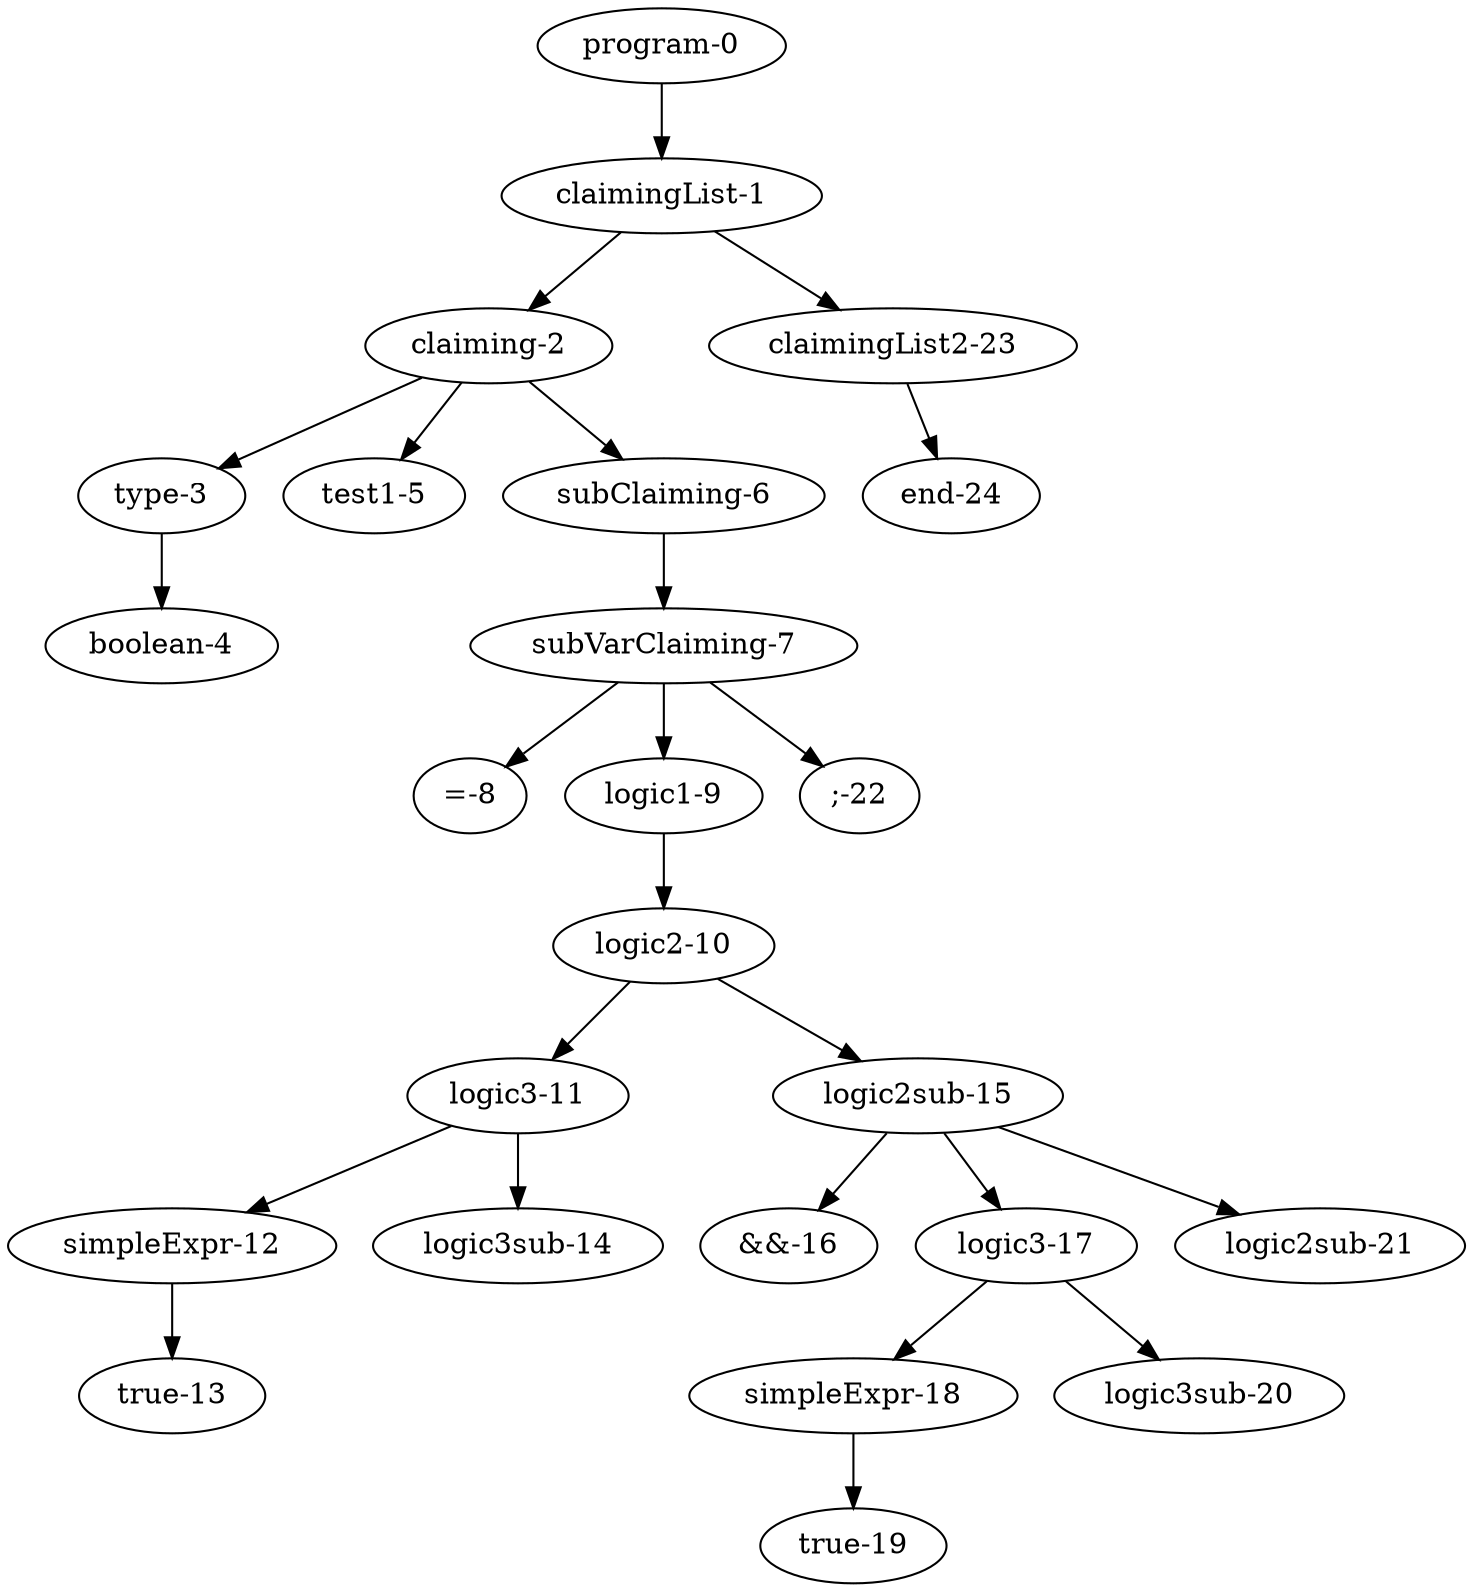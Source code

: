 digraph G {
<program-0>-><claimingList-1>;<claimingList-1>-><claiming-2>;<claiming-2>-><type-3>;<type-3>-><boolean-4>;<claiming-2>-><test1-5>;<claiming-2>-><subClaiming-6>;<subClaiming-6>-><subVarClaiming-7>;<subVarClaiming-7>-><=-8>;<subVarClaiming-7>-><logic1-9>;<logic1-9>-><logic2-10>;<logic2-10>-><logic3-11>;<logic3-11>-><simpleExpr-12>;<simpleExpr-12>-><true-13>;<logic3-11>-><logic3sub-14>;<logic2-10>-><logic2sub-15>;<logic2sub-15>-><&&-16>;<logic2sub-15>-><logic3-17>;<logic3-17>-><simpleExpr-18>;<simpleExpr-18>-><true-19>;<logic3-17>-><logic3sub-20>;<logic2sub-15>-><logic2sub-21>;<subVarClaiming-7>-><;-22>;<claimingList-1>-><claimingList2-23>;<claimingList2-23>-><end-24>;}
